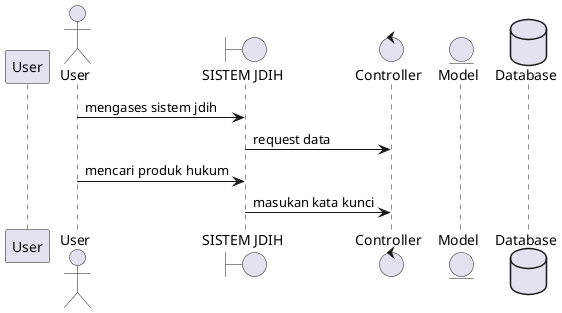 @startuml

participant User

actor User as user
boundary "SISTEM JDIH"  as jdih
control  "Controller" as controller
entity "Model" as model
database "Database" as db


user -> jdih : mengases sistem jdih
jdih -> controller : request data  

user -> jdih : mencari produk hukum
jdih -> controller : masukan kata kunci


    ' activate model
    ' model -> db: Memeriksa kredensial di database
    ' activate db
    ' db --> model: Data ditemukan
    ' deactivate db





@enduml
